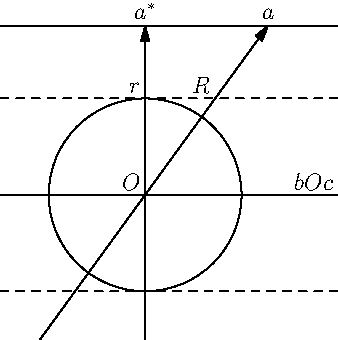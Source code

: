 size (6cm);
real t = 0.3 pi, r[][] = {{-1.5, 2}, {-1.5, 1.75}};

draw (unitcircle);
draw ((r[0][0], 0) -- (r[0][1], 0));
draw ((r[0][0], r[1][1]) -- (r[0][1], r[1][1]));
draw ((r[0][0], -1) -- (r[0][1], -1), dashed);
draw ((r[0][0], 1) -- (r[0][1], 1), dashed);
draw ((0, r[1][0]) -- (0, r[1][1]), EndArrow);
draw (
	(r[1][0] / tan (t), r[1][0]) --
	(r[1][1] / tan (t), r[1][1]), EndArrow
);

label ("$O$", (0, 0), NW);
label ("$bOc$", (r[0][1], 0), NW);
label ("$r$", (0, 1), NW);
label ("$R$", (1 / tan(t), 1), NW);
label ("$a^*$", (0, r[1][1]), N);
label ("$a$", (r[1][1] / tan(t), r[1][1]), N);

